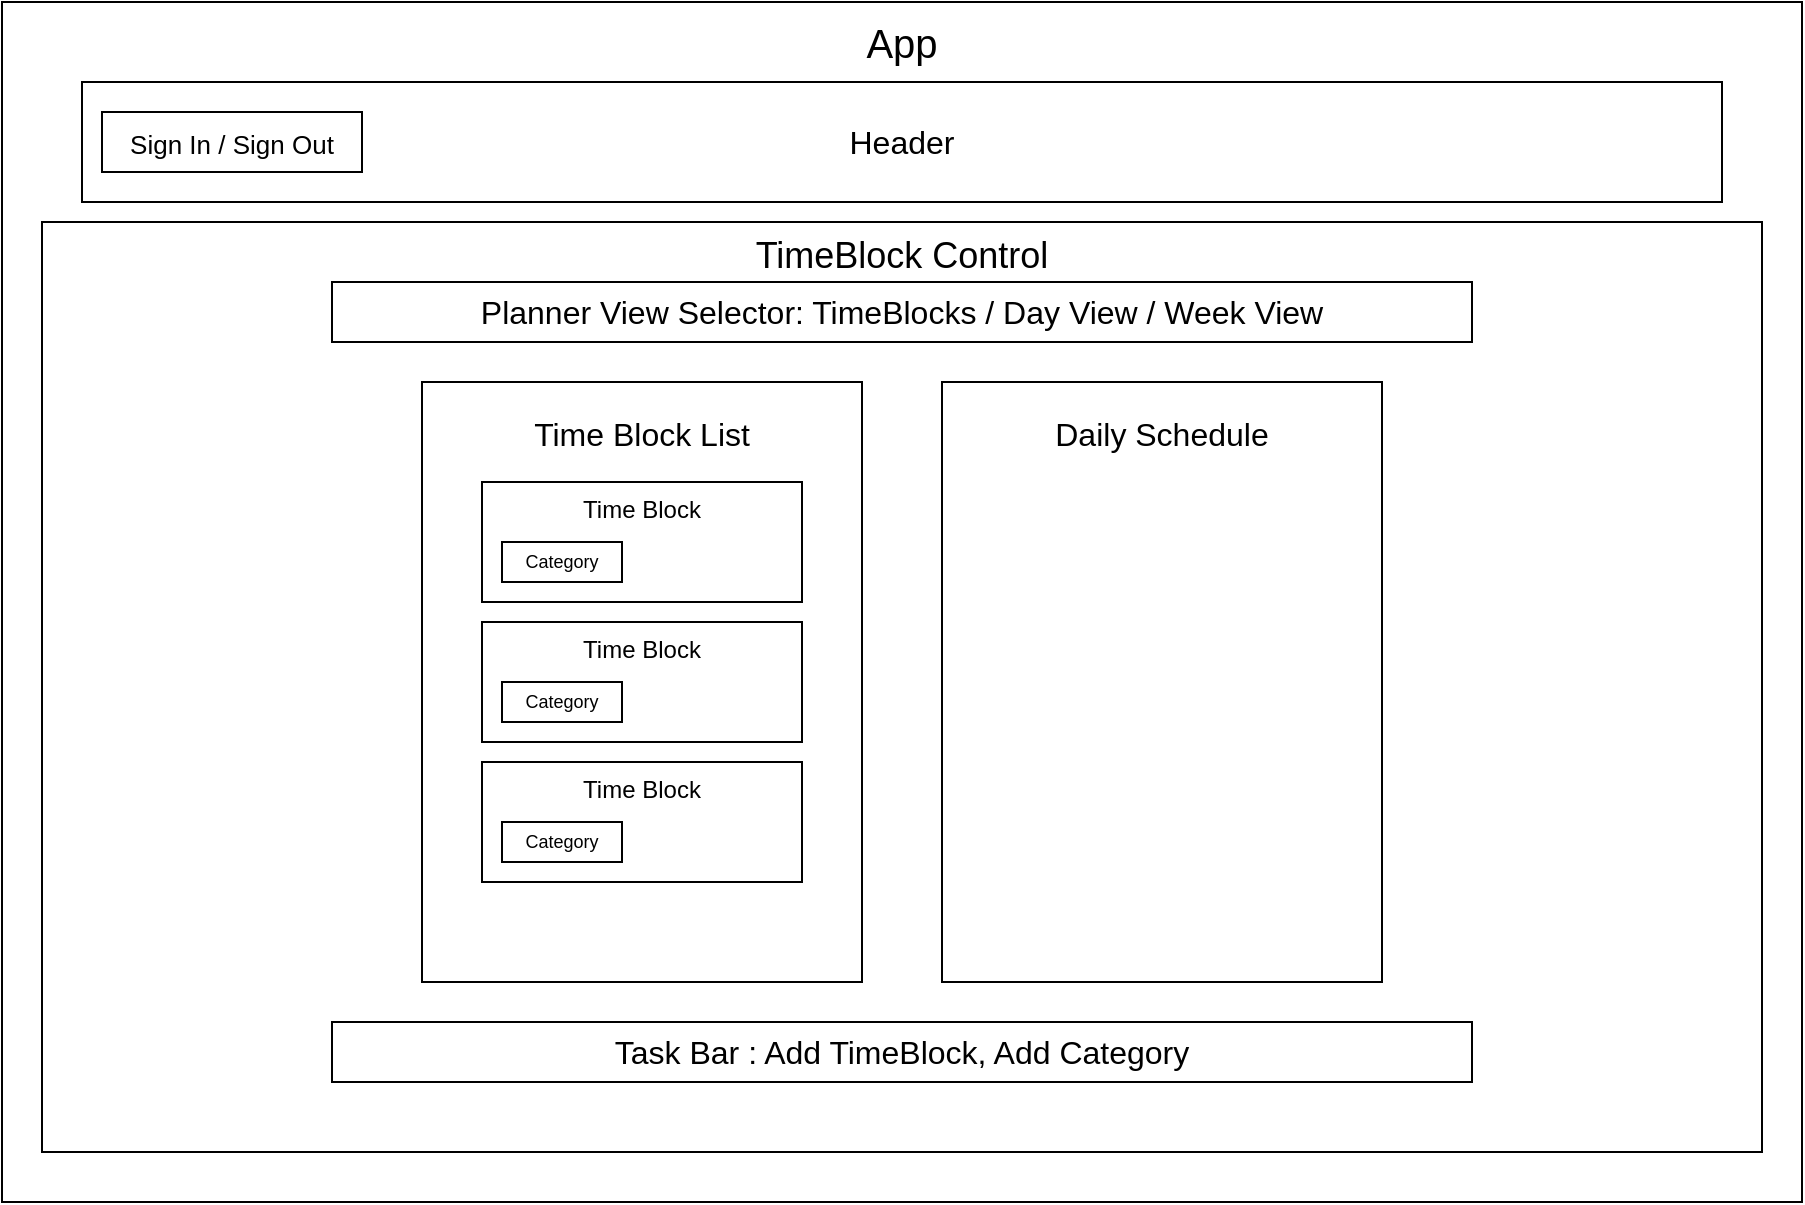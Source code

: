<mxfile>
    <diagram name="Page-1" id="YI9PkLjTfyj3WVKVnAyu">
        <mxGraphModel dx="1024" dy="742" grid="1" gridSize="10" guides="1" tooltips="1" connect="1" arrows="1" fold="1" page="1" pageScale="1" pageWidth="850" pageHeight="1100" math="0" shadow="0">
            <root>
                <mxCell id="0"/>
                <mxCell id="1" parent="0"/>
                <mxCell id="zqM3rMFpBtw1R0VoXdJV-1" value="" style="rounded=0;whiteSpace=wrap;html=1;fontSize=13;" parent="1" vertex="1">
                    <mxGeometry x="10" y="10" width="900" height="600" as="geometry"/>
                </mxCell>
                <mxCell id="zqM3rMFpBtw1R0VoXdJV-2" value="&lt;font style=&quot;font-size: 20px;&quot;&gt;App&lt;br style=&quot;font-size: 20px;&quot;&gt;&lt;/font&gt;" style="text;strokeColor=none;align=center;fillColor=none;html=1;verticalAlign=middle;whiteSpace=wrap;rounded=0;fontSize=20;" parent="1" vertex="1">
                    <mxGeometry x="426.25" y="10" width="67.5" height="40" as="geometry"/>
                </mxCell>
                <mxCell id="zqM3rMFpBtw1R0VoXdJV-3" value="TimeBlock Control" style="rounded=0;whiteSpace=wrap;html=1;verticalAlign=top;fontSize=18;" parent="1" vertex="1">
                    <mxGeometry x="30" y="120" width="860" height="465" as="geometry"/>
                </mxCell>
                <mxCell id="zqM3rMFpBtw1R0VoXdJV-11" value="Time Block List" style="rounded=0;whiteSpace=wrap;html=1;spacingTop=10;verticalAlign=top;spacing=2;spacingBottom=0;horizontal=1;fontSize=16;" parent="1" vertex="1">
                    <mxGeometry x="220" y="200" width="220" height="300" as="geometry"/>
                </mxCell>
                <mxCell id="zqM3rMFpBtw1R0VoXdJV-5" value="Time Block" style="rounded=0;whiteSpace=wrap;html=1;spacingLeft=0;verticalAlign=top;" parent="1" vertex="1">
                    <mxGeometry x="250" y="250" width="160" height="60" as="geometry"/>
                </mxCell>
                <mxCell id="zqM3rMFpBtw1R0VoXdJV-6" value="Category" style="rounded=0;whiteSpace=wrap;html=1;fontSize=9;" parent="1" vertex="1">
                    <mxGeometry x="260" y="280" width="60" height="20" as="geometry"/>
                </mxCell>
                <mxCell id="zqM3rMFpBtw1R0VoXdJV-12" value="Daily Schedule" style="rounded=0;whiteSpace=wrap;html=1;fontSize=16;verticalAlign=top;spacingTop=10;" parent="1" vertex="1">
                    <mxGeometry x="480" y="200" width="220" height="300" as="geometry"/>
                </mxCell>
                <mxCell id="2" value="Time Block" style="rounded=0;whiteSpace=wrap;html=1;verticalAlign=top;" parent="1" vertex="1">
                    <mxGeometry x="250" y="320" width="160" height="60" as="geometry"/>
                </mxCell>
                <mxCell id="3" value="Time Block" style="rounded=0;whiteSpace=wrap;html=1;verticalAlign=top;" parent="1" vertex="1">
                    <mxGeometry x="250" y="390" width="160" height="60" as="geometry"/>
                </mxCell>
                <mxCell id="4" value="Category" style="rounded=0;whiteSpace=wrap;html=1;fontSize=9;" vertex="1" parent="1">
                    <mxGeometry x="260" y="350" width="60" height="20" as="geometry"/>
                </mxCell>
                <mxCell id="5" value="Category" style="rounded=0;whiteSpace=wrap;html=1;fontSize=9;" vertex="1" parent="1">
                    <mxGeometry x="260" y="420" width="60" height="20" as="geometry"/>
                </mxCell>
                <mxCell id="6" value="Planner View Selector: TimeBlocks / Day View / Week View" style="rounded=0;whiteSpace=wrap;html=1;fontSize=16;" vertex="1" parent="1">
                    <mxGeometry x="175" y="150" width="570" height="30" as="geometry"/>
                </mxCell>
                <mxCell id="8" value="Header" style="rounded=0;whiteSpace=wrap;html=1;fontSize=16;" vertex="1" parent="1">
                    <mxGeometry x="50" y="50" width="820" height="60" as="geometry"/>
                </mxCell>
                <mxCell id="9" value="&lt;font style=&quot;font-size: 13px;&quot;&gt;Sign In / Sign Out&lt;/font&gt;" style="rounded=0;whiteSpace=wrap;html=1;fontSize=16;" vertex="1" parent="1">
                    <mxGeometry x="60" y="65" width="130" height="30" as="geometry"/>
                </mxCell>
                <mxCell id="10" value="Task Bar : Add TimeBlock, Add Category" style="rounded=0;whiteSpace=wrap;html=1;fontSize=16;" vertex="1" parent="1">
                    <mxGeometry x="175" y="520" width="570" height="30" as="geometry"/>
                </mxCell>
            </root>
        </mxGraphModel>
    </diagram>
</mxfile>